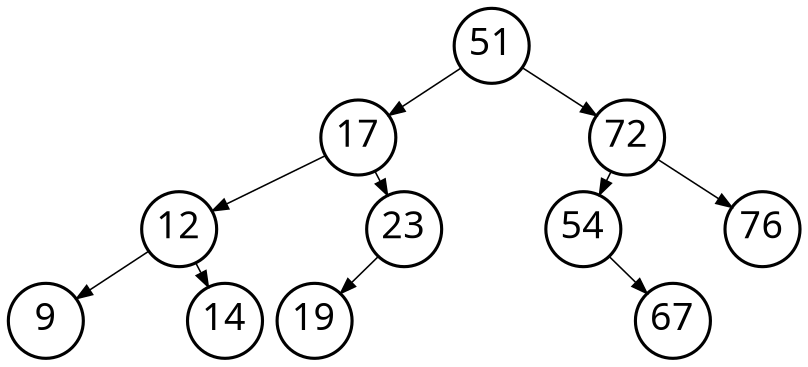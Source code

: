 digraph {
	graph [nodesep=.1,ranksep=0,splines=line,bgcolor="transparent",layout="dot"]
	edge [penwidth=.75,arrowsize=.75]
	node [shape=circle,style=filled,fillcolor="#ffffff",fontname="Source Code Pro,Ubuntu Mono",penwidth=1.5,width=0.5,margin=0,fontsize=18]

	51 -> {17}
	51 -> {a b} [style="invis"]
	51 -> 72
	17 -> 12
	17 -> c [style="invis"]
	17 -> 23
	12 -> 9
	12 -> h [style="invis"]
	12 -> 14
	23 -> 19
	23 -> {d g} [style="invis"]
	72 -> 54
	72 -> f [style="invis"]
	72 -> 76
	54 -> e [style="invis"]
	54 -> 67

	a,b,c,d,e,f,g,h [style="invis"]
}
